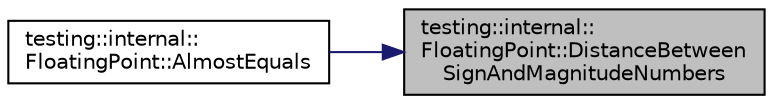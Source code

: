 digraph "testing::internal::FloatingPoint::DistanceBetweenSignAndMagnitudeNumbers"
{
 // LATEX_PDF_SIZE
  bgcolor="transparent";
  edge [fontname="Helvetica",fontsize="10",labelfontname="Helvetica",labelfontsize="10"];
  node [fontname="Helvetica",fontsize="10",shape=record];
  rankdir="RL";
  Node1 [label="testing::internal::\lFloatingPoint::DistanceBetween\lSignAndMagnitudeNumbers",height=0.2,width=0.4,color="black", fillcolor="grey75", style="filled", fontcolor="black",tooltip=" "];
  Node1 -> Node2 [dir="back",color="midnightblue",fontsize="10",style="solid",fontname="Helvetica"];
  Node2 [label="testing::internal::\lFloatingPoint::AlmostEquals",height=0.2,width=0.4,color="black",URL="$classtesting_1_1internal_1_1FloatingPoint.html#a965214c1af2f9ac5adb1393794aa81e5",tooltip=" "];
}
